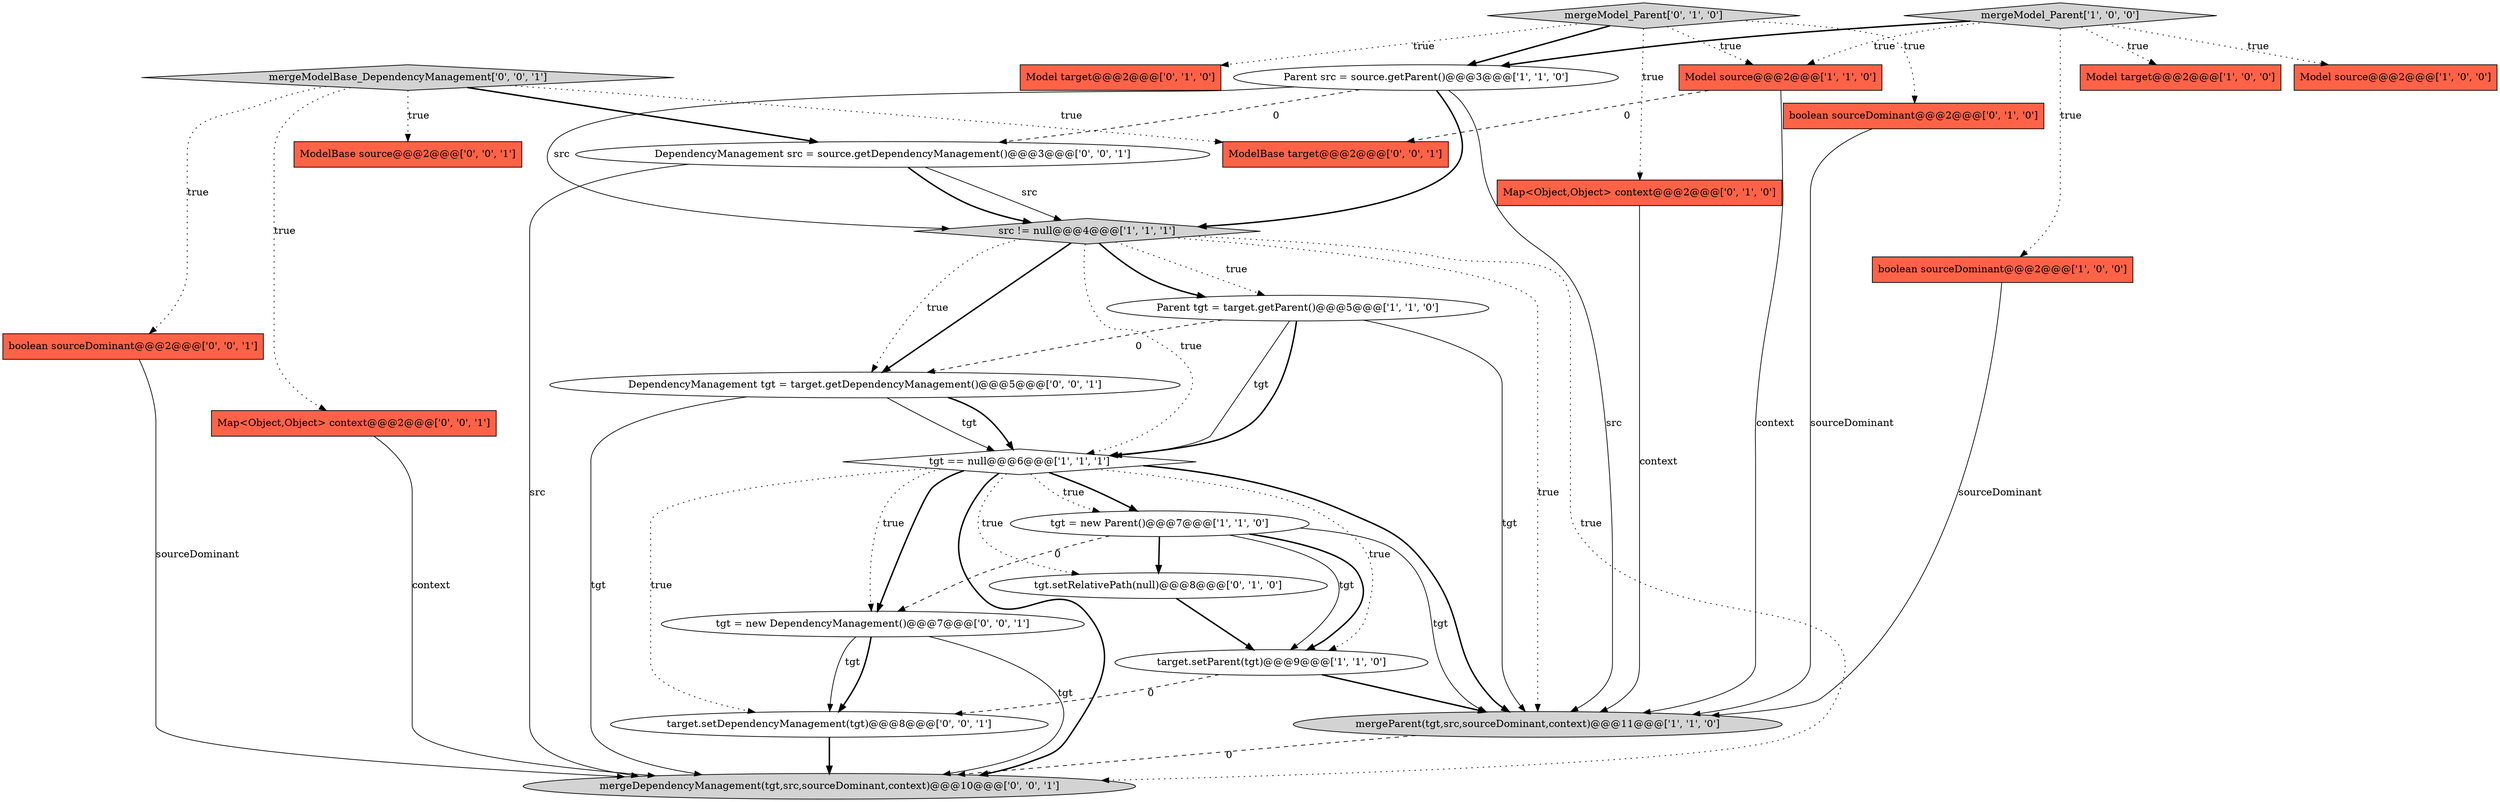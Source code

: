 digraph {
10 [style = filled, label = "Model source@@@2@@@['1', '1', '0']", fillcolor = tomato, shape = box image = "AAA0AAABBB1BBB"];
17 [style = filled, label = "DependencyManagement src = source.getDependencyManagement()@@@3@@@['0', '0', '1']", fillcolor = white, shape = ellipse image = "AAA0AAABBB3BBB"];
26 [style = filled, label = "mergeDependencyManagement(tgt,src,sourceDominant,context)@@@10@@@['0', '0', '1']", fillcolor = lightgray, shape = ellipse image = "AAA0AAABBB3BBB"];
20 [style = filled, label = "ModelBase source@@@2@@@['0', '0', '1']", fillcolor = tomato, shape = box image = "AAA0AAABBB3BBB"];
13 [style = filled, label = "mergeModel_Parent['0', '1', '0']", fillcolor = lightgray, shape = diamond image = "AAA0AAABBB2BBB"];
4 [style = filled, label = "Model target@@@2@@@['1', '0', '0']", fillcolor = tomato, shape = box image = "AAA0AAABBB1BBB"];
14 [style = filled, label = "boolean sourceDominant@@@2@@@['0', '1', '0']", fillcolor = tomato, shape = box image = "AAA0AAABBB2BBB"];
16 [style = filled, label = "Model target@@@2@@@['0', '1', '0']", fillcolor = tomato, shape = box image = "AAA0AAABBB2BBB"];
7 [style = filled, label = "src != null@@@4@@@['1', '1', '1']", fillcolor = lightgray, shape = diamond image = "AAA0AAABBB1BBB"];
5 [style = filled, label = "mergeModel_Parent['1', '0', '0']", fillcolor = lightgray, shape = diamond image = "AAA0AAABBB1BBB"];
0 [style = filled, label = "Model source@@@2@@@['1', '0', '0']", fillcolor = tomato, shape = box image = "AAA0AAABBB1BBB"];
15 [style = filled, label = "Map<Object,Object> context@@@2@@@['0', '1', '0']", fillcolor = tomato, shape = box image = "AAA0AAABBB2BBB"];
23 [style = filled, label = "ModelBase target@@@2@@@['0', '0', '1']", fillcolor = tomato, shape = box image = "AAA0AAABBB3BBB"];
24 [style = filled, label = "mergeModelBase_DependencyManagement['0', '0', '1']", fillcolor = lightgray, shape = diamond image = "AAA0AAABBB3BBB"];
8 [style = filled, label = "target.setParent(tgt)@@@9@@@['1', '1', '0']", fillcolor = white, shape = ellipse image = "AAA0AAABBB1BBB"];
6 [style = filled, label = "tgt == null@@@6@@@['1', '1', '1']", fillcolor = white, shape = diamond image = "AAA0AAABBB1BBB"];
19 [style = filled, label = "boolean sourceDominant@@@2@@@['0', '0', '1']", fillcolor = tomato, shape = box image = "AAA0AAABBB3BBB"];
3 [style = filled, label = "boolean sourceDominant@@@2@@@['1', '0', '0']", fillcolor = tomato, shape = box image = "AAA0AAABBB1BBB"];
25 [style = filled, label = "tgt = new DependencyManagement()@@@7@@@['0', '0', '1']", fillcolor = white, shape = ellipse image = "AAA0AAABBB3BBB"];
11 [style = filled, label = "Parent src = source.getParent()@@@3@@@['1', '1', '0']", fillcolor = white, shape = ellipse image = "AAA0AAABBB1BBB"];
9 [style = filled, label = "tgt = new Parent()@@@7@@@['1', '1', '0']", fillcolor = white, shape = ellipse image = "AAA0AAABBB1BBB"];
21 [style = filled, label = "target.setDependencyManagement(tgt)@@@8@@@['0', '0', '1']", fillcolor = white, shape = ellipse image = "AAA0AAABBB3BBB"];
2 [style = filled, label = "mergeParent(tgt,src,sourceDominant,context)@@@11@@@['1', '1', '0']", fillcolor = lightgray, shape = ellipse image = "AAA0AAABBB1BBB"];
18 [style = filled, label = "DependencyManagement tgt = target.getDependencyManagement()@@@5@@@['0', '0', '1']", fillcolor = white, shape = ellipse image = "AAA0AAABBB3BBB"];
1 [style = filled, label = "Parent tgt = target.getParent()@@@5@@@['1', '1', '0']", fillcolor = white, shape = ellipse image = "AAA0AAABBB1BBB"];
12 [style = filled, label = "tgt.setRelativePath(null)@@@8@@@['0', '1', '0']", fillcolor = white, shape = ellipse image = "AAA1AAABBB2BBB"];
22 [style = filled, label = "Map<Object,Object> context@@@2@@@['0', '0', '1']", fillcolor = tomato, shape = box image = "AAA0AAABBB3BBB"];
7->2 [style = dotted, label="true"];
5->0 [style = dotted, label="true"];
7->18 [style = dotted, label="true"];
25->21 [style = solid, label="tgt"];
1->6 [style = solid, label="tgt"];
5->10 [style = dotted, label="true"];
1->18 [style = dashed, label="0"];
17->26 [style = solid, label="src"];
2->26 [style = dashed, label="0"];
19->26 [style = solid, label="sourceDominant"];
6->26 [style = bold, label=""];
7->18 [style = bold, label=""];
5->3 [style = dotted, label="true"];
24->20 [style = dotted, label="true"];
24->17 [style = bold, label=""];
13->16 [style = dotted, label="true"];
3->2 [style = solid, label="sourceDominant"];
25->26 [style = solid, label="tgt"];
5->4 [style = dotted, label="true"];
13->10 [style = dotted, label="true"];
7->1 [style = dotted, label="true"];
7->26 [style = dotted, label="true"];
1->6 [style = bold, label=""];
11->17 [style = dashed, label="0"];
6->2 [style = bold, label=""];
9->2 [style = solid, label="tgt"];
11->7 [style = bold, label=""];
6->9 [style = bold, label=""];
8->21 [style = dashed, label="0"];
25->21 [style = bold, label=""];
15->2 [style = solid, label="context"];
24->19 [style = dotted, label="true"];
6->8 [style = dotted, label="true"];
13->11 [style = bold, label=""];
1->2 [style = solid, label="tgt"];
8->2 [style = bold, label=""];
24->23 [style = dotted, label="true"];
24->22 [style = dotted, label="true"];
9->12 [style = bold, label=""];
9->25 [style = dashed, label="0"];
5->11 [style = bold, label=""];
21->26 [style = bold, label=""];
6->25 [style = dotted, label="true"];
18->26 [style = solid, label="tgt"];
6->25 [style = bold, label=""];
11->2 [style = solid, label="src"];
6->9 [style = dotted, label="true"];
6->21 [style = dotted, label="true"];
9->8 [style = solid, label="tgt"];
13->15 [style = dotted, label="true"];
7->1 [style = bold, label=""];
18->6 [style = solid, label="tgt"];
9->8 [style = bold, label=""];
14->2 [style = solid, label="sourceDominant"];
17->7 [style = bold, label=""];
6->12 [style = dotted, label="true"];
10->23 [style = dashed, label="0"];
11->7 [style = solid, label="src"];
10->2 [style = solid, label="context"];
12->8 [style = bold, label=""];
13->14 [style = dotted, label="true"];
18->6 [style = bold, label=""];
17->7 [style = solid, label="src"];
22->26 [style = solid, label="context"];
7->6 [style = dotted, label="true"];
}
